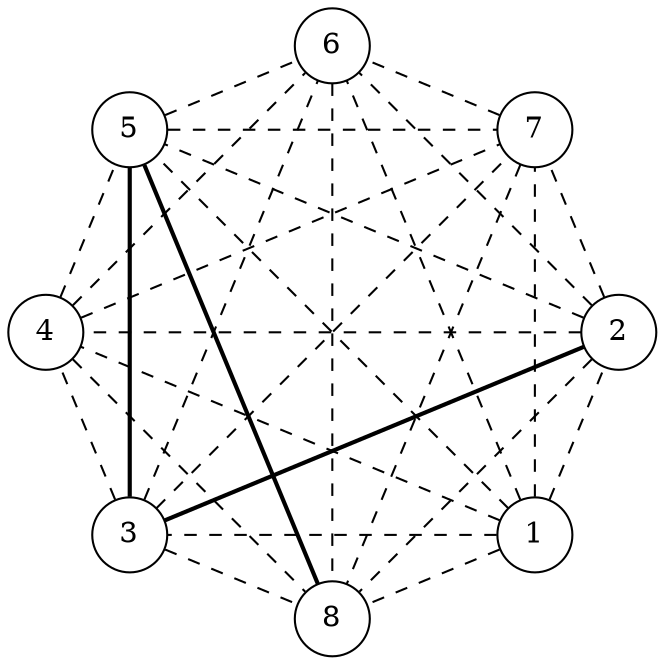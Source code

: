 graph g{
graph [dpi=300];
node [shape=circle, style=filled, fillcolor=white];
edge [style=dashed];
rankdir=circle;
layout=circo;
1--2;
1--3; 
1--4;
1--5;
1--6;
1--7;
1--8;
2--3 [style="solid,bold"];
2--4;
2--5;
2--6;
2--7;
2--8;
3--4;
3--5 [style="solid,bold"];
3--6;
3--7;
3--8;
4--5;
4--6;
4--7;
4--8;
5--6;
5--7;
5--8 [style="solid,bold"];
6--8;
7--6;
7--8;
}
